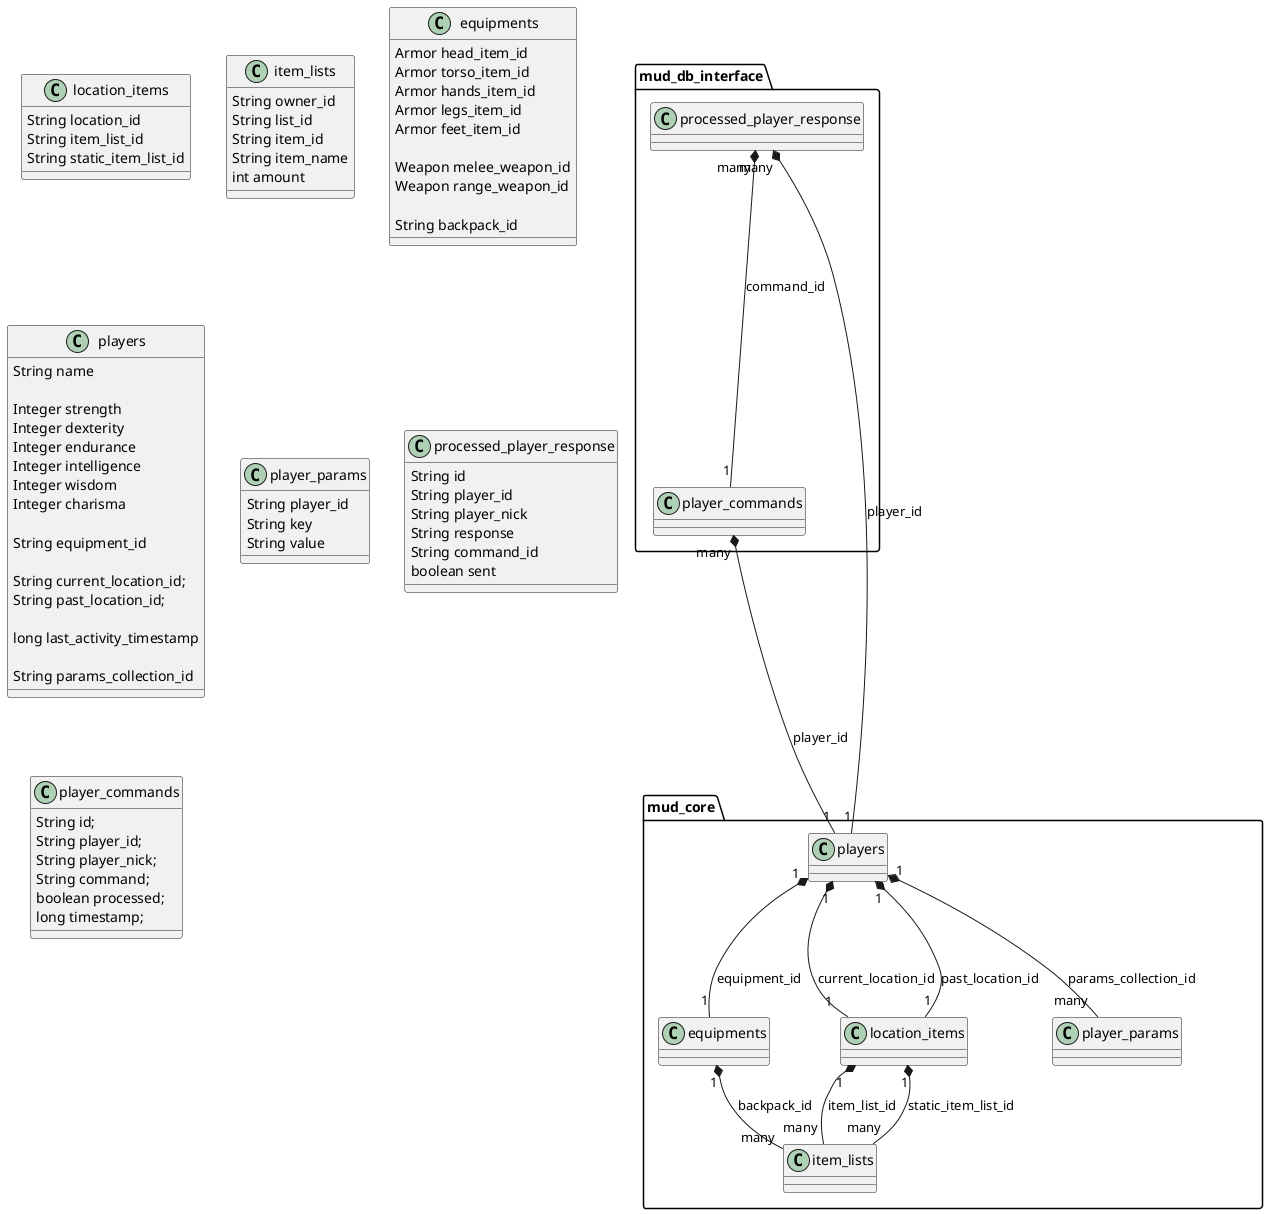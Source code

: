 @startuml

package mud_core {
    players "1" *-- "1" equipments : equipment_id
    players "1" *-- "1" location_items : current_location_id
    players "1" *-- "1" location_items : past_location_id
    players "1" *-- "many" player_params : params_collection_id
    equipments "1" *-- "many" item_lists : backpack_id
    location_items "1" *-- "many" item_lists : item_list_id
    location_items "1" *-- "many" item_lists : static_item_list_id
}

package mud_db_interface {
    player_commands "many" *-- "1" players : player_id
    processed_player_response "many" *-- "1" player_commands : command_id
    processed_player_response "many" *-- "1" players : player_id
}

class location_items {
    String location_id
    String item_list_id
    String static_item_list_id
}

class item_lists {
    String owner_id
    String list_id
    String item_id
    String item_name
    int amount
}

class equipments {
    Armor head_item_id
    Armor torso_item_id
    Armor hands_item_id
    Armor legs_item_id
    Armor feet_item_id
    
    Weapon melee_weapon_id
    Weapon range_weapon_id
    
    String backpack_id
}

class players {
    String name

    Integer strength
    Integer dexterity
    Integer endurance
    Integer intelligence
    Integer wisdom
    Integer charisma
    
    String equipment_id

    String current_location_id;
    String past_location_id;

    long last_activity_timestamp

    String params_collection_id
}

class player_params {
    String player_id
    String key
    String value
}

class processed_player_response {
    String id
    String player_id
    String player_nick
    String response
    String command_id
    boolean sent
}

class player_commands {
    String id;
    String player_id;
    String player_nick;
    String command;
    boolean processed;
    long timestamp;
}

@enduml
